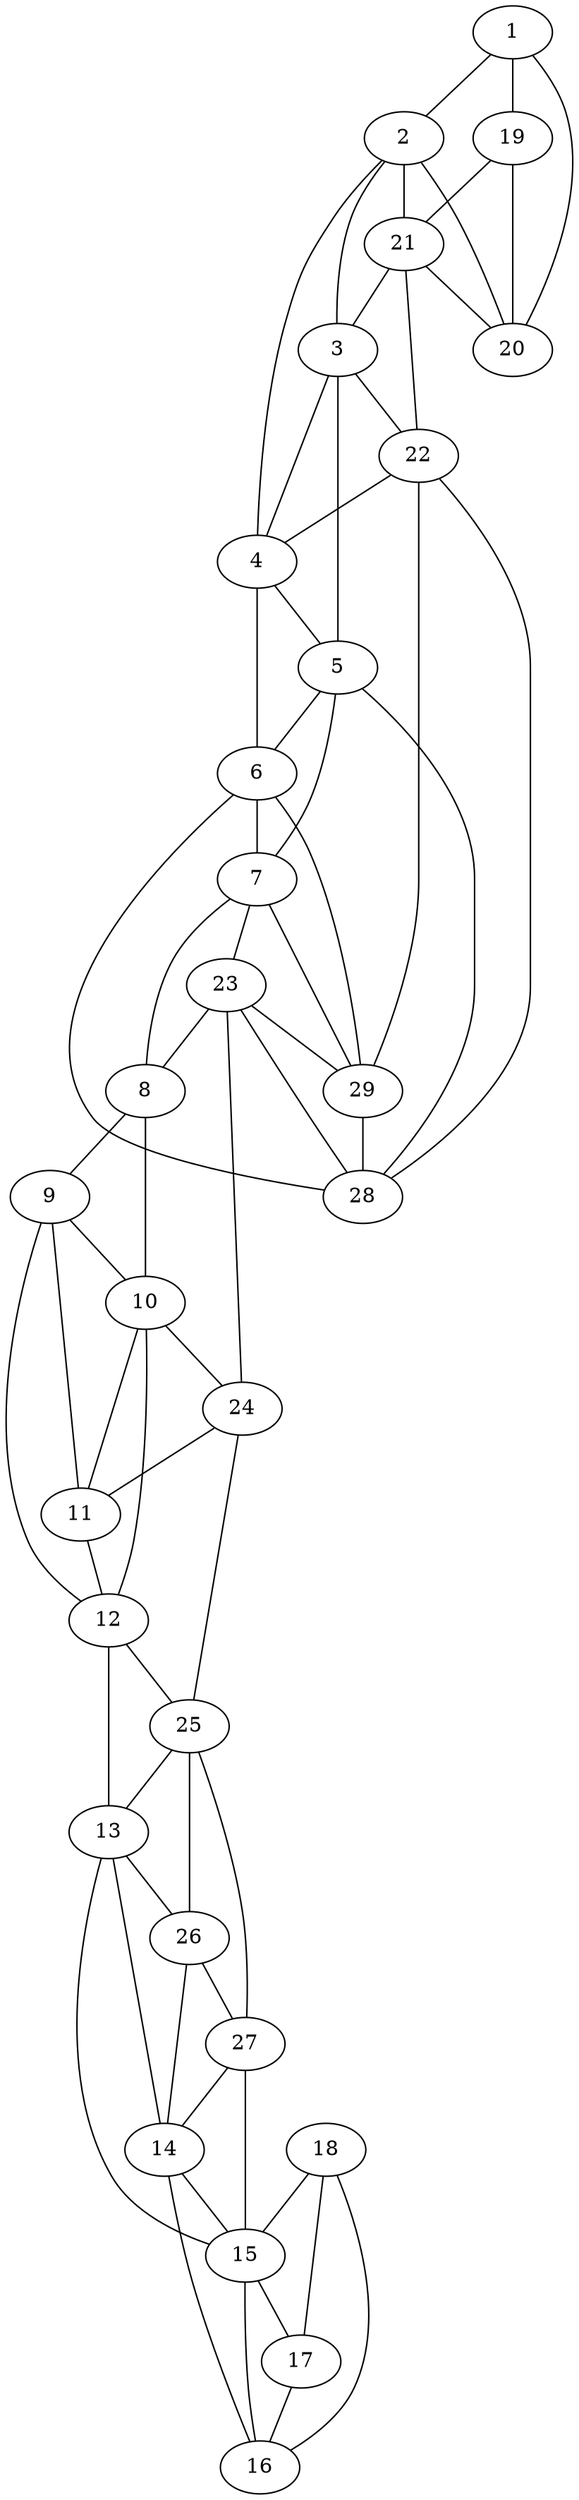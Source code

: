 graph pdb1bwl {
	1	 [aaLength=3,
		sequence=NLF,
		type=0];
	2	 [aaLength=8,
		sequence=AVEYYTQR,
		type=0];
	1 -- 2	 [distance0="44.60437",
		frequency=1,
		type0=1];
	20	 [aaLength=3,
		sequence=NEL,
		type=1];
	1 -- 20	 [distance0="59.31115",
		frequency=1,
		type0=3];
	19	 [aaLength=3,
		sequence=IKI,
		type=1];
	1 -- 19	 [distance0="58.67549",
		frequency=1,
		type0=2];
	3	 [aaLength=17,
		sequence=EEQMVEWTKIFNAIHEK,
		type=0];
	2 -- 3	 [distance0="38.82595",
		frequency=1,
		type0=1];
	4	 [aaLength=3,
		sequence=GWA,
		type=0];
	2 -- 4	 [distance0="70.62436",
		frequency=1,
		type0=3];
	21	 [aaLength=3,
		sequence=MII,
		type=1];
	2 -- 21	 [distance0="6.0",
		frequency=1,
		type0=4];
	3 -- 4	 [distance0="34.3198",
		frequency=1,
		type0=1];
	5	 [aaLength=6,
		sequence=PDNLAR,
		type=0];
	3 -- 5	 [distance0="36.49499",
		frequency=1,
		type0=2];
	22	 [aaLength=6,
		sequence=FVWVQL,
		type=1];
	3 -- 22	 [distance0="2.0",
		frequency=1,
		type0=4];
	4 -- 5	 [distance0="13.31856",
		distance1="2.0",
		frequency=2,
		type0=1,
		type1=4];
	6	 [aaLength=9,
		sequence=AEQEAKAKK,
		type=0];
	4 -- 6	 [distance0="26.79945",
		frequency=1,
		type0=2];
	5 -- 6	 [distance0="21.83736",
		frequency=1,
		type0=2];
	28	 [aaLength=3,
		sequence=YDS,
		type=1];
	5 -- 28	 [distance0="4.0",
		frequency=1,
		type0=4];
	7	 [aaLength=20,
		sequence=KDEIKQYIKEYVQAAKNSIA,
		type=0];
	6 -- 7	 [distance0="18.75595",
		frequency=1,
		type0=1];
	29	 [aaLength=3,
		sequence=QHS,
		type=1];
	6 -- 29	 [distance0="4.0",
		frequency=1,
		type0=4];
	8	 [aaLength=6,
		sequence=LLNQFL,
		type=0];
	7 -- 8	 [distance0="36.1271",
		frequency=1,
		type0=2];
	7 -- 5	 [distance0="40.5568",
		frequency=1,
		type0=3];
	23	 [aaLength=5,
		sequence=GVEIN,
		type=1];
	7 -- 23	 [distance0="4.0",
		frequency=1,
		type0=4];
	9	 [aaLength=19,
		sequence=IENRARFTLEVVDALVEAI,
		type=0];
	8 -- 9	 [distance0="21.14904",
		distance1="14.0",
		frequency=2,
		type0=1,
		type1=4];
	10	 [aaLength=3,
		sequence=HEK,
		type=0];
	8 -- 10	 [distance0="40.59154",
		frequency=1,
		type0=3];
	9 -- 10	 [distance0="24.01201",
		distance1="1.0",
		frequency=2,
		type0=2,
		type1=4];
	11	 [aaLength=3,
		sequence=GGA,
		type=0];
	9 -- 11	 [distance0="41.06726",
		frequency=1,
		type0=3];
	10 -- 11	 [distance0="19.66929",
		frequency=1,
		type0=1];
	24	 [aaLength=5,
		sequence=VGLRL,
		type=1];
	10 -- 24	 [distance0="0.0",
		frequency=1,
		type0=5];
	12	 [aaLength=17,
		sequence=IVAQYAYVAGELEKRAK,
		type=0];
	11 -- 12	 [distance0="7.172822",
		distance1="3.0",
		frequency=2,
		type0=1,
		type1=4];
	12 -- 9	 [distance0="46.06754",
		frequency=1,
		type0=3];
	12 -- 10	 [distance0="26.04547",
		frequency=1,
		type0=2];
	25	 [aaLength=5,
		sequence=FVHLV,
		type=1];
	12 -- 25	 [distance0="6.0",
		frequency=1,
		type0=4];
	13	 [aaLength=6,
		sequence=DFVYSI,
		type=0];
	13 -- 12	 [distance0="49.38741",
		frequency=1,
		type0=3];
	14	 [aaLength=9,
		sequence=PEVVREEVK,
		type=0];
	13 -- 14	 [distance0="28.0129",
		frequency=1,
		type0=1];
	15	 [aaLength=5,
		sequence=RFFIS,
		type=0];
	13 -- 15	 [distance0="45.92412",
		frequency=1,
		type0=2];
	26	 [aaLength=4,
		sequence=VIRA,
		type=1];
	13 -- 26	 [distance0="4.0",
		frequency=1,
		type0=4];
	14 -- 15	 [distance0="25.88854",
		frequency=1,
		type0=1];
	16	 [aaLength=7,
		sequence=LVDRLEK,
		type=0];
	14 -- 16	 [distance0="29.93586",
		frequency=1,
		type0=3];
	17	 [aaLength=3,
		sequence=RDT,
		type=0];
	15 -- 17	 [distance0="24.71878",
		frequency=1,
		type0=2];
	15 -- 16	 [distance0="13.25026",
		distance1="3.0",
		frequency=2,
		type0=1,
		type1=4];
	17 -- 16	 [distance0="23.24938",
		frequency=1,
		type0=1];
	18	 [aaLength=7,
		sequence=YEEALKL,
		type=0];
	18 -- 17	 [distance0="23.72486",
		frequency=1,
		type0=1];
	18 -- 15	 [distance0="42.85647",
		frequency=1,
		type0=3];
	18 -- 16	 [distance0="34.03543",
		frequency=1,
		type0=2];
	19 -- 20	 [distance0="5.0",
		distance1="2.0",
		frequency=2,
		type0=1,
		type1=4];
	19 -- 21	 [distance0="47.0",
		frequency=1,
		type0=2];
	20 -- 2	 [distance0="25.0",
		frequency=1,
		type0=4];
	21 -- 3	 [distance0="21.0",
		frequency=1,
		type0=4];
	21 -- 20	 [distance0="42.0",
		frequency=1,
		type0=1];
	21 -- 22	 [distance0="43.0",
		frequency=1,
		type0=2];
	22 -- 4	 [distance0="3.0",
		frequency=1,
		type0=4];
	22 -- 28	 [distance0="24.0",
		frequency=1,
		type0=1];
	22 -- 29	 [distance0="48.0",
		frequency=1,
		type0=3];
	23 -- 8	 [distance0="5.0",
		frequency=1,
		type0=4];
	23 -- 24	 [distance0="53.0",
		frequency=1,
		type0=2];
	23 -- 28	 [distance0="53.0",
		frequency=1,
		type0=3];
	23 -- 29	 [distance0="29.0",
		frequency=1,
		type0=1];
	24 -- 11	 [distance0="76.56953",
		distance1="10.0",
		frequency=2,
		type0=3,
		type1=4];
	24 -- 25	 [distance0="44.0",
		frequency=1,
		type0=1];
	25 -- 13	 [distance0="21.0",
		frequency=1,
		type0=4];
	25 -- 26	 [distance0="36.0",
		frequency=1,
		type0=1];
	27	 [aaLength=4,
		sequence=TLIG,
		type=1];
	25 -- 27	 [distance0="58.0",
		frequency=1,
		type0=3];
	26 -- 14	 [distance0="55.58129",
		distance1="6.0",
		frequency=2,
		type0=3,
		type1=4];
	26 -- 27	 [distance0="22.0",
		frequency=1,
		type0=1];
	27 -- 14	 [distance0="55.9757",
		frequency=1,
		type0=2];
	27 -- 15	 [distance0="2.0",
		frequency=1,
		type0=4];
	28 -- 6	 [distance0="8.0",
		frequency=1,
		type0=4];
	29 -- 7	 [distance0="2.0",
		frequency=1,
		type0=4];
	29 -- 28	 [distance0="24.0",
		frequency=1,
		type0=1];
}
